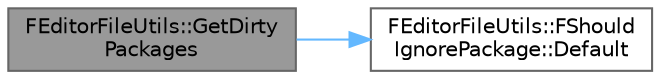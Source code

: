 digraph "FEditorFileUtils::GetDirtyPackages"
{
 // INTERACTIVE_SVG=YES
 // LATEX_PDF_SIZE
  bgcolor="transparent";
  edge [fontname=Helvetica,fontsize=10,labelfontname=Helvetica,labelfontsize=10];
  node [fontname=Helvetica,fontsize=10,shape=box,height=0.2,width=0.4];
  rankdir="LR";
  Node1 [id="Node000001",label="FEditorFileUtils::GetDirty\lPackages",height=0.2,width=0.4,color="gray40", fillcolor="grey60", style="filled", fontcolor="black",tooltip="Appends array with all currently dirty packages."];
  Node1 -> Node2 [id="edge1_Node000001_Node000002",color="steelblue1",style="solid",tooltip=" "];
  Node2 [id="Node000002",label="FEditorFileUtils::FShould\lIgnorePackage::Default",height=0.2,width=0.4,color="grey40", fillcolor="white", style="filled",URL="$d1/d56/structFEditorFileUtils_1_1FShouldIgnorePackage.html#a5250cba574e9806d95788c774812b472",tooltip=" "];
}
